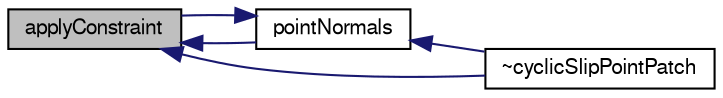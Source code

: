 digraph "applyConstraint"
{
  bgcolor="transparent";
  edge [fontname="FreeSans",fontsize="10",labelfontname="FreeSans",labelfontsize="10"];
  node [fontname="FreeSans",fontsize="10",shape=record];
  rankdir="LR";
  Node33 [label="applyConstraint",height=0.2,width=0.4,color="black", fillcolor="grey75", style="filled", fontcolor="black"];
  Node33 -> Node34 [dir="back",color="midnightblue",fontsize="10",style="solid",fontname="FreeSans"];
  Node34 [label="pointNormals",height=0.2,width=0.4,color="black",URL="$a27282.html#ab06feea8b9b34d4d3083cace994e95fc",tooltip="Return point unit normals. "];
  Node34 -> Node33 [dir="back",color="midnightblue",fontsize="10",style="solid",fontname="FreeSans"];
  Node34 -> Node35 [dir="back",color="midnightblue",fontsize="10",style="solid",fontname="FreeSans"];
  Node35 [label="~cyclicSlipPointPatch",height=0.2,width=0.4,color="black",URL="$a27282.html#a68516ba0ee6b0091df52a6b53cde0cab"];
  Node33 -> Node35 [dir="back",color="midnightblue",fontsize="10",style="solid",fontname="FreeSans"];
}
